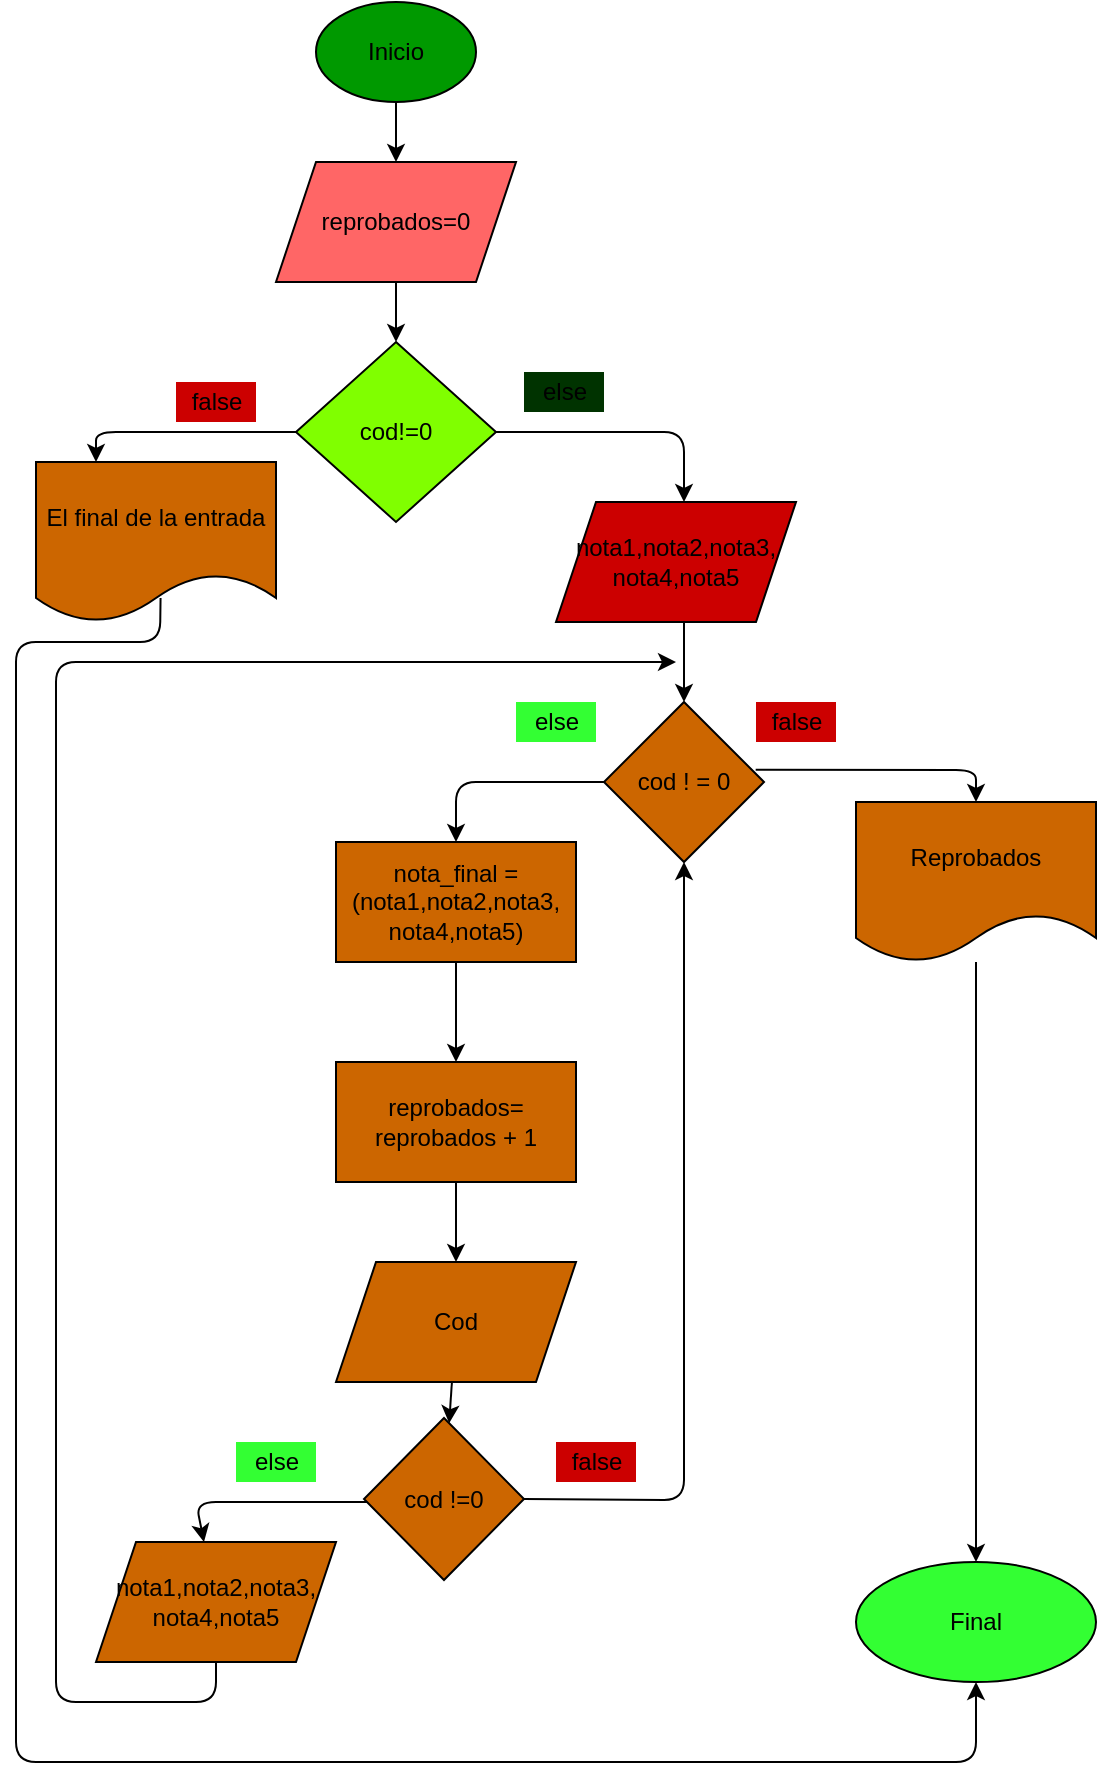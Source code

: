 <mxfile>
    <diagram id="qBWqLyRur3_75CuMGpwX" name="Página-1">
        <mxGraphModel dx="472" dy="217" grid="1" gridSize="10" guides="1" tooltips="1" connect="1" arrows="1" fold="1" page="1" pageScale="1" pageWidth="827" pageHeight="1169" math="0" shadow="0">
            <root>
                <mxCell id="0"/>
                <mxCell id="1" parent="0"/>
                <mxCell id="27" value="" style="edgeStyle=none;html=1;entryX=0.5;entryY=0;entryDx=0;entryDy=0;" edge="1" parent="1" source="2" target="28">
                    <mxGeometry relative="1" as="geometry">
                        <mxPoint x="210" y="470" as="targetPoint"/>
                    </mxGeometry>
                </mxCell>
                <mxCell id="2" value="Inicio" style="ellipse;whiteSpace=wrap;html=1;fillColor=#009900;" parent="1" vertex="1">
                    <mxGeometry x="170" y="380" width="80" height="50" as="geometry"/>
                </mxCell>
                <mxCell id="30" value="" style="edgeStyle=none;html=1;" edge="1" parent="1" source="28" target="29">
                    <mxGeometry relative="1" as="geometry"/>
                </mxCell>
                <mxCell id="28" value="reprobados=0" style="shape=parallelogram;perimeter=parallelogramPerimeter;whiteSpace=wrap;html=1;fixedSize=1;fillColor=#FF6666;" vertex="1" parent="1">
                    <mxGeometry x="150" y="460" width="120" height="60" as="geometry"/>
                </mxCell>
                <mxCell id="37" style="edgeStyle=none;html=1;exitX=1;exitY=0.5;exitDx=0;exitDy=0;entryX=0.5;entryY=0;entryDx=0;entryDy=0;" edge="1" parent="1" source="29">
                    <mxGeometry relative="1" as="geometry">
                        <mxPoint x="354" y="630" as="targetPoint"/>
                        <Array as="points">
                            <mxPoint x="354" y="595"/>
                        </Array>
                    </mxGeometry>
                </mxCell>
                <mxCell id="38" style="edgeStyle=none;html=1;exitX=0;exitY=0.5;exitDx=0;exitDy=0;entryX=0.25;entryY=0;entryDx=0;entryDy=0;" edge="1" parent="1" source="29" target="31">
                    <mxGeometry relative="1" as="geometry">
                        <Array as="points">
                            <mxPoint x="60" y="595"/>
                        </Array>
                    </mxGeometry>
                </mxCell>
                <mxCell id="29" value="cod!=0" style="rhombus;whiteSpace=wrap;html=1;fillColor=#80FF00;" vertex="1" parent="1">
                    <mxGeometry x="160" y="550" width="100" height="90" as="geometry"/>
                </mxCell>
                <mxCell id="69" style="edgeStyle=none;html=1;exitX=0.519;exitY=0.85;exitDx=0;exitDy=0;exitPerimeter=0;entryX=0.5;entryY=1;entryDx=0;entryDy=0;" edge="1" parent="1" source="31" target="67">
                    <mxGeometry relative="1" as="geometry">
                        <mxPoint x="30" y="700" as="targetPoint"/>
                        <Array as="points">
                            <mxPoint x="92" y="700"/>
                            <mxPoint x="20" y="700"/>
                            <mxPoint x="20" y="1260"/>
                            <mxPoint x="500" y="1260"/>
                        </Array>
                    </mxGeometry>
                </mxCell>
                <mxCell id="31" value="El final de la entrada" style="shape=document;whiteSpace=wrap;html=1;boundedLbl=1;fillColor=#CC6600;" vertex="1" parent="1">
                    <mxGeometry x="30" y="610" width="120" height="80" as="geometry"/>
                </mxCell>
                <mxCell id="41" value="" style="edgeStyle=none;html=1;" edge="1" parent="1" target="40">
                    <mxGeometry relative="1" as="geometry">
                        <mxPoint x="354" y="690" as="sourcePoint"/>
                    </mxGeometry>
                </mxCell>
                <mxCell id="60" value="" style="edgeStyle=none;html=1;exitX=0.948;exitY=0.424;exitDx=0;exitDy=0;exitPerimeter=0;entryX=0.5;entryY=0;entryDx=0;entryDy=0;" edge="1" parent="1" source="40" target="59">
                    <mxGeometry relative="1" as="geometry">
                        <Array as="points">
                            <mxPoint x="500" y="764"/>
                        </Array>
                    </mxGeometry>
                </mxCell>
                <mxCell id="63" style="edgeStyle=none;html=1;exitX=0;exitY=0.5;exitDx=0;exitDy=0;" edge="1" parent="1" source="40">
                    <mxGeometry relative="1" as="geometry">
                        <mxPoint x="240" y="800" as="targetPoint"/>
                        <Array as="points">
                            <mxPoint x="240" y="770"/>
                        </Array>
                    </mxGeometry>
                </mxCell>
                <mxCell id="40" value="cod ! = 0" style="rhombus;whiteSpace=wrap;html=1;fillColor=#CC6600;rounded=0;" vertex="1" parent="1">
                    <mxGeometry x="314" y="730" width="80" height="80" as="geometry"/>
                </mxCell>
                <mxCell id="45" value="" style="edgeStyle=none;html=1;" edge="1" parent="1" source="42" target="44">
                    <mxGeometry relative="1" as="geometry"/>
                </mxCell>
                <mxCell id="42" value="reprobados=&lt;br&gt;reprobados + 1" style="whiteSpace=wrap;html=1;fillColor=#CC6600;rounded=0;" vertex="1" parent="1">
                    <mxGeometry x="180" y="910" width="120" height="60" as="geometry"/>
                </mxCell>
                <mxCell id="47" value="" style="edgeStyle=none;html=1;" edge="1" parent="1" source="44" target="46">
                    <mxGeometry relative="1" as="geometry"/>
                </mxCell>
                <mxCell id="44" value="Cod" style="shape=parallelogram;perimeter=parallelogramPerimeter;whiteSpace=wrap;html=1;fixedSize=1;fillColor=#CC6600;rounded=0;" vertex="1" parent="1">
                    <mxGeometry x="180" y="1010" width="120" height="60" as="geometry"/>
                </mxCell>
                <mxCell id="49" value="" style="edgeStyle=none;html=1;" edge="1" parent="1" source="46" target="48">
                    <mxGeometry relative="1" as="geometry">
                        <Array as="points">
                            <mxPoint x="240" y="1130"/>
                            <mxPoint x="110" y="1130"/>
                        </Array>
                    </mxGeometry>
                </mxCell>
                <mxCell id="52" style="edgeStyle=none;html=1;exitX=1;exitY=0.5;exitDx=0;exitDy=0;entryX=0.5;entryY=1;entryDx=0;entryDy=0;" edge="1" parent="1" source="46" target="40">
                    <mxGeometry relative="1" as="geometry">
                        <mxPoint x="340" y="1050" as="targetPoint"/>
                        <Array as="points">
                            <mxPoint x="354" y="1129"/>
                        </Array>
                    </mxGeometry>
                </mxCell>
                <mxCell id="46" value="cod !=0" style="rhombus;whiteSpace=wrap;html=1;fillColor=#CC6600;rounded=0;" vertex="1" parent="1">
                    <mxGeometry x="194" y="1088" width="80" height="81" as="geometry"/>
                </mxCell>
                <mxCell id="66" style="edgeStyle=none;html=1;exitX=0.5;exitY=1;exitDx=0;exitDy=0;" edge="1" parent="1" source="48">
                    <mxGeometry relative="1" as="geometry">
                        <mxPoint x="350" y="710" as="targetPoint"/>
                        <Array as="points">
                            <mxPoint x="120" y="1230"/>
                            <mxPoint x="40" y="1230"/>
                            <mxPoint x="40" y="710"/>
                        </Array>
                    </mxGeometry>
                </mxCell>
                <mxCell id="48" value="nota1,nota2,nota3,&lt;br&gt;nota4,nota5" style="shape=parallelogram;perimeter=parallelogramPerimeter;whiteSpace=wrap;html=1;fixedSize=1;fillColor=#CC6600;rounded=0;" vertex="1" parent="1">
                    <mxGeometry x="60" y="1150" width="120" height="60" as="geometry"/>
                </mxCell>
                <mxCell id="50" value="else" style="text;html=1;align=center;verticalAlign=middle;resizable=0;points=[];autosize=1;strokeColor=none;fillColor=#33FF33;" vertex="1" parent="1">
                    <mxGeometry x="270" y="730" width="40" height="20" as="geometry"/>
                </mxCell>
                <mxCell id="51" value="else" style="text;html=1;align=center;verticalAlign=middle;resizable=0;points=[];autosize=1;strokeColor=none;fillColor=#33FF33;" vertex="1" parent="1">
                    <mxGeometry x="130" y="1100" width="40" height="20" as="geometry"/>
                </mxCell>
                <mxCell id="53" value="false" style="text;html=1;align=center;verticalAlign=middle;resizable=0;points=[];autosize=1;strokeColor=none;fillColor=#CC0000;" vertex="1" parent="1">
                    <mxGeometry x="290" y="1100" width="40" height="20" as="geometry"/>
                </mxCell>
                <mxCell id="54" value="else" style="text;html=1;align=center;verticalAlign=middle;resizable=0;points=[];autosize=1;strokeColor=none;fillColor=#003300;" vertex="1" parent="1">
                    <mxGeometry x="274" y="565" width="40" height="20" as="geometry"/>
                </mxCell>
                <mxCell id="55" value="false" style="text;html=1;align=center;verticalAlign=middle;resizable=0;points=[];autosize=1;strokeColor=none;fillColor=#CC0000;" vertex="1" parent="1">
                    <mxGeometry x="100" y="570" width="40" height="20" as="geometry"/>
                </mxCell>
                <mxCell id="64" style="edgeStyle=none;html=1;exitX=0.5;exitY=1;exitDx=0;exitDy=0;" edge="1" parent="1" source="57">
                    <mxGeometry relative="1" as="geometry">
                        <mxPoint x="240" y="910" as="targetPoint"/>
                    </mxGeometry>
                </mxCell>
                <mxCell id="57" value="nota_final = (nota1,nota2,nota3,&lt;br&gt;nota4,nota5)" style="rounded=0;whiteSpace=wrap;html=1;fillColor=#CC6600;" vertex="1" parent="1">
                    <mxGeometry x="180" y="800" width="120" height="60" as="geometry"/>
                </mxCell>
                <mxCell id="58" value="nota1,nota2,nota3,&lt;br&gt;nota4,nota5" style="shape=parallelogram;perimeter=parallelogramPerimeter;whiteSpace=wrap;html=1;fixedSize=1;fillColor=#CC0000;" vertex="1" parent="1">
                    <mxGeometry x="290" y="630" width="120" height="60" as="geometry"/>
                </mxCell>
                <mxCell id="68" value="" style="edgeStyle=none;html=1;" edge="1" parent="1" source="59" target="67">
                    <mxGeometry relative="1" as="geometry"/>
                </mxCell>
                <mxCell id="59" value="Reprobados" style="shape=document;whiteSpace=wrap;html=1;boundedLbl=1;fillColor=#CC6600;rounded=0;" vertex="1" parent="1">
                    <mxGeometry x="440" y="780" width="120" height="80" as="geometry"/>
                </mxCell>
                <mxCell id="62" value="false" style="text;html=1;align=center;verticalAlign=middle;resizable=0;points=[];autosize=1;strokeColor=none;fillColor=#CC0000;" vertex="1" parent="1">
                    <mxGeometry x="390" y="730" width="40" height="20" as="geometry"/>
                </mxCell>
                <mxCell id="67" value="Final" style="ellipse;whiteSpace=wrap;html=1;fillColor=#33FF33;rounded=0;" vertex="1" parent="1">
                    <mxGeometry x="440" y="1160" width="120" height="60" as="geometry"/>
                </mxCell>
            </root>
        </mxGraphModel>
    </diagram>
</mxfile>